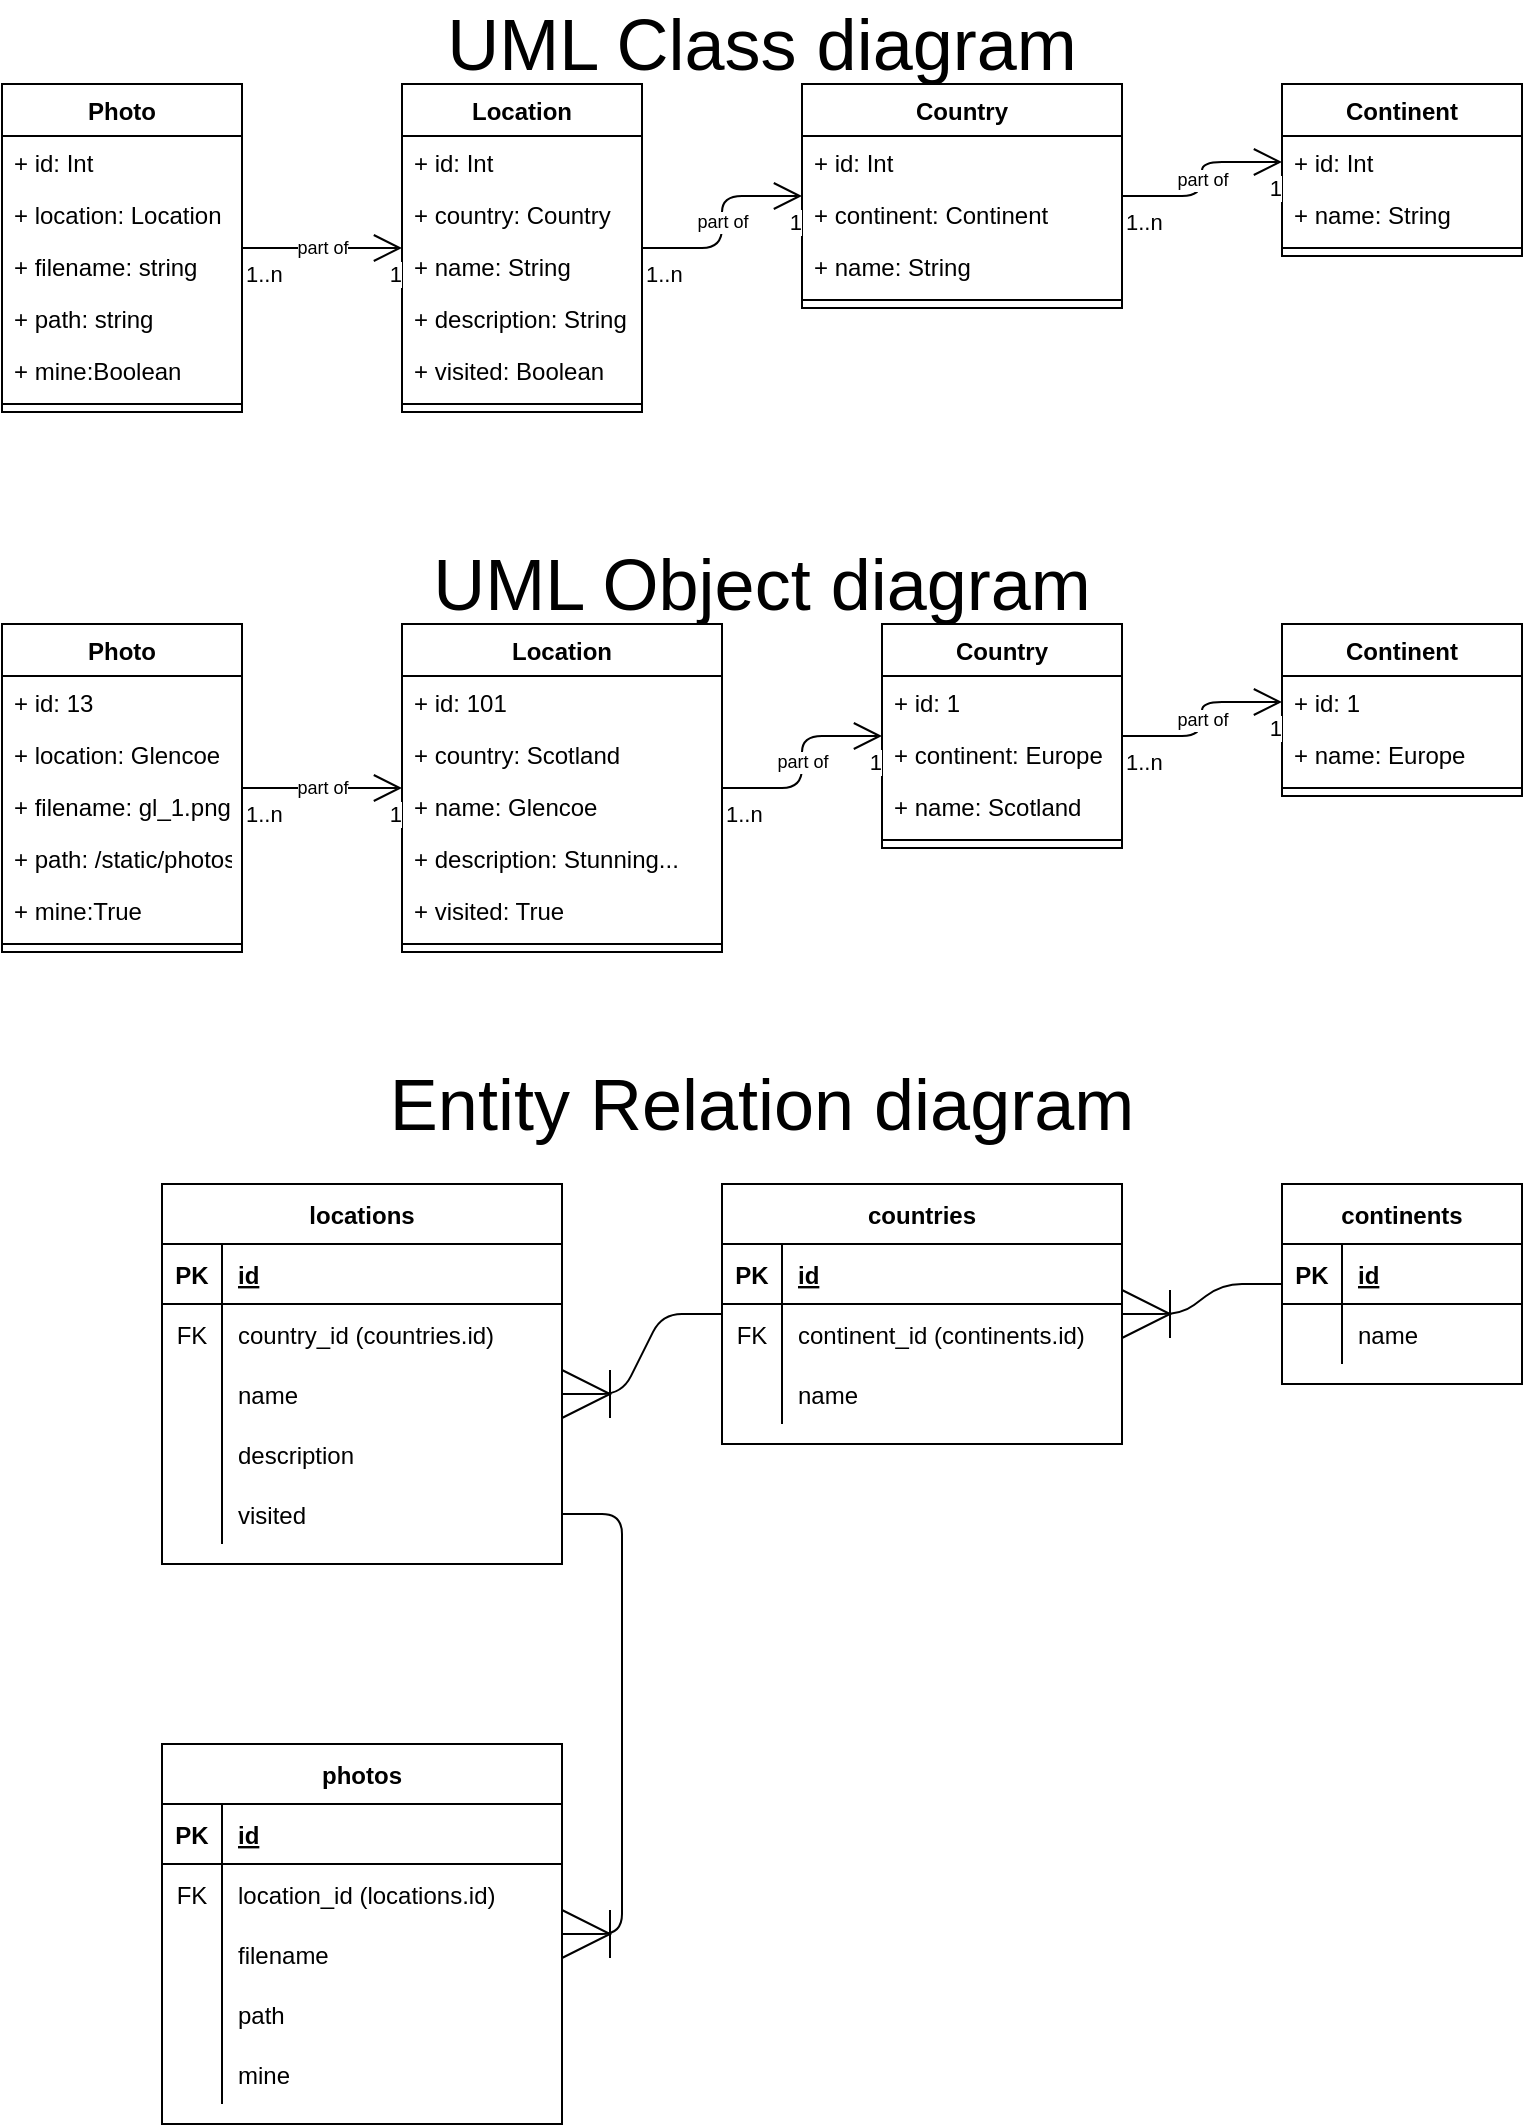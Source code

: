 <mxfile version="13.10.4" type="device" pages="2"><diagram id="C5RBs43oDa-KdzZeNtuy" name="UML Class diagram"><mxGraphModel dx="1213" dy="663" grid="1" gridSize="10" guides="1" tooltips="1" connect="1" arrows="1" fold="1" page="1" pageScale="1" pageWidth="827" pageHeight="1169" math="0" shadow="0"><root><mxCell id="WIyWlLk6GJQsqaUBKTNV-0"/><mxCell id="WIyWlLk6GJQsqaUBKTNV-1" parent="WIyWlLk6GJQsqaUBKTNV-0"/><mxCell id="_HAbwKvfcYTaI2jSfiZZ-10" value="Country" style="swimlane;fontStyle=1;align=center;verticalAlign=top;childLayout=stackLayout;horizontal=1;startSize=26;horizontalStack=0;resizeParent=1;resizeParentMax=0;resizeLast=0;collapsible=1;marginBottom=0;" parent="WIyWlLk6GJQsqaUBKTNV-1" vertex="1"><mxGeometry x="440" y="50" width="160" height="112" as="geometry"/></mxCell><mxCell id="_HAbwKvfcYTaI2jSfiZZ-11" value="+ id: Int" style="text;strokeColor=none;fillColor=none;align=left;verticalAlign=top;spacingLeft=4;spacingRight=4;overflow=hidden;rotatable=0;points=[[0,0.5],[1,0.5]];portConstraint=eastwest;" parent="_HAbwKvfcYTaI2jSfiZZ-10" vertex="1"><mxGeometry y="26" width="160" height="26" as="geometry"/></mxCell><mxCell id="S17_DZzXtAtvhhlAf8MP-12" value="+ continent: Continent" style="text;strokeColor=none;fillColor=none;align=left;verticalAlign=top;spacingLeft=4;spacingRight=4;overflow=hidden;rotatable=0;points=[[0,0.5],[1,0.5]];portConstraint=eastwest;" parent="_HAbwKvfcYTaI2jSfiZZ-10" vertex="1"><mxGeometry y="52" width="160" height="26" as="geometry"/></mxCell><mxCell id="S17_DZzXtAtvhhlAf8MP-13" value="+ name: String" style="text;strokeColor=none;fillColor=none;align=left;verticalAlign=top;spacingLeft=4;spacingRight=4;overflow=hidden;rotatable=0;points=[[0,0.5],[1,0.5]];portConstraint=eastwest;" parent="_HAbwKvfcYTaI2jSfiZZ-10" vertex="1"><mxGeometry y="78" width="160" height="26" as="geometry"/></mxCell><mxCell id="_HAbwKvfcYTaI2jSfiZZ-12" value="" style="line;strokeWidth=1;fillColor=none;align=left;verticalAlign=middle;spacingTop=-1;spacingLeft=3;spacingRight=3;rotatable=0;labelPosition=right;points=[];portConstraint=eastwest;" parent="_HAbwKvfcYTaI2jSfiZZ-10" vertex="1"><mxGeometry y="104" width="160" height="8" as="geometry"/></mxCell><mxCell id="_HAbwKvfcYTaI2jSfiZZ-18" value="Location" style="swimlane;fontStyle=1;align=center;verticalAlign=top;childLayout=stackLayout;horizontal=1;startSize=26;horizontalStack=0;resizeParent=1;resizeParentMax=0;resizeLast=0;collapsible=1;marginBottom=0;" parent="WIyWlLk6GJQsqaUBKTNV-1" vertex="1"><mxGeometry x="240" y="50" width="120" height="164" as="geometry"/></mxCell><mxCell id="_HAbwKvfcYTaI2jSfiZZ-19" value="+ id: Int" style="text;strokeColor=none;fillColor=none;align=left;verticalAlign=top;spacingLeft=4;spacingRight=4;overflow=hidden;rotatable=0;points=[[0,0.5],[1,0.5]];portConstraint=eastwest;" parent="_HAbwKvfcYTaI2jSfiZZ-18" vertex="1"><mxGeometry y="26" width="120" height="26" as="geometry"/></mxCell><mxCell id="S17_DZzXtAtvhhlAf8MP-11" value="+ country: Country" style="text;strokeColor=none;fillColor=none;align=left;verticalAlign=top;spacingLeft=4;spacingRight=4;overflow=hidden;rotatable=0;points=[[0,0.5],[1,0.5]];portConstraint=eastwest;" parent="_HAbwKvfcYTaI2jSfiZZ-18" vertex="1"><mxGeometry y="52" width="120" height="26" as="geometry"/></mxCell><mxCell id="S17_DZzXtAtvhhlAf8MP-10" value="+ name: String" style="text;strokeColor=none;fillColor=none;align=left;verticalAlign=top;spacingLeft=4;spacingRight=4;overflow=hidden;rotatable=0;points=[[0,0.5],[1,0.5]];portConstraint=eastwest;" parent="_HAbwKvfcYTaI2jSfiZZ-18" vertex="1"><mxGeometry y="78" width="120" height="26" as="geometry"/></mxCell><mxCell id="S17_DZzXtAtvhhlAf8MP-9" value="+ description: String" style="text;strokeColor=none;fillColor=none;align=left;verticalAlign=top;spacingLeft=4;spacingRight=4;overflow=hidden;rotatable=0;points=[[0,0.5],[1,0.5]];portConstraint=eastwest;" parent="_HAbwKvfcYTaI2jSfiZZ-18" vertex="1"><mxGeometry y="104" width="120" height="26" as="geometry"/></mxCell><mxCell id="_HAbwKvfcYTaI2jSfiZZ-27" value="+ visited: Boolean" style="text;strokeColor=none;fillColor=none;align=left;verticalAlign=top;spacingLeft=4;spacingRight=4;overflow=hidden;rotatable=0;points=[[0,0.5],[1,0.5]];portConstraint=eastwest;" parent="_HAbwKvfcYTaI2jSfiZZ-18" vertex="1"><mxGeometry y="130" width="120" height="26" as="geometry"/></mxCell><mxCell id="_HAbwKvfcYTaI2jSfiZZ-20" value="" style="line;strokeWidth=1;fillColor=none;align=left;verticalAlign=middle;spacingTop=-1;spacingLeft=3;spacingRight=3;rotatable=0;labelPosition=right;points=[];portConstraint=eastwest;" parent="_HAbwKvfcYTaI2jSfiZZ-18" vertex="1"><mxGeometry y="156" width="120" height="8" as="geometry"/></mxCell><mxCell id="6b-0Ztd64MfCkyTz4x-n-39" value="part of" style="endArrow=open;html=1;endSize=12;startArrow=none;startSize=14;startFill=0;edgeStyle=orthogonalEdgeStyle;fontSize=9;" parent="WIyWlLk6GJQsqaUBKTNV-1" source="_HAbwKvfcYTaI2jSfiZZ-18" target="_HAbwKvfcYTaI2jSfiZZ-10" edge="1"><mxGeometry relative="1" as="geometry"><mxPoint x="500" y="279" as="sourcePoint"/><mxPoint x="620" y="251" as="targetPoint"/></mxGeometry></mxCell><mxCell id="6b-0Ztd64MfCkyTz4x-n-40" value="1..n" style="edgeLabel;resizable=0;html=1;align=left;verticalAlign=top;" parent="6b-0Ztd64MfCkyTz4x-n-39" connectable="0" vertex="1"><mxGeometry x="-1" relative="1" as="geometry"/></mxCell><mxCell id="6b-0Ztd64MfCkyTz4x-n-41" value="1" style="edgeLabel;resizable=0;html=1;align=right;verticalAlign=top;" parent="6b-0Ztd64MfCkyTz4x-n-39" connectable="0" vertex="1"><mxGeometry x="1" relative="1" as="geometry"/></mxCell><mxCell id="S17_DZzXtAtvhhlAf8MP-0" value="Continent" style="swimlane;fontStyle=1;align=center;verticalAlign=top;childLayout=stackLayout;horizontal=1;startSize=26;horizontalStack=0;resizeParent=1;resizeParentMax=0;resizeLast=0;collapsible=1;marginBottom=0;" parent="WIyWlLk6GJQsqaUBKTNV-1" vertex="1"><mxGeometry x="680" y="50" width="120" height="86" as="geometry"/></mxCell><mxCell id="S17_DZzXtAtvhhlAf8MP-1" value="+ id: Int" style="text;strokeColor=none;fillColor=none;align=left;verticalAlign=top;spacingLeft=4;spacingRight=4;overflow=hidden;rotatable=0;points=[[0,0.5],[1,0.5]];portConstraint=eastwest;" parent="S17_DZzXtAtvhhlAf8MP-0" vertex="1"><mxGeometry y="26" width="120" height="26" as="geometry"/></mxCell><mxCell id="S17_DZzXtAtvhhlAf8MP-14" value="+ name: String" style="text;strokeColor=none;fillColor=none;align=left;verticalAlign=top;spacingLeft=4;spacingRight=4;overflow=hidden;rotatable=0;points=[[0,0.5],[1,0.5]];portConstraint=eastwest;" parent="S17_DZzXtAtvhhlAf8MP-0" vertex="1"><mxGeometry y="52" width="120" height="26" as="geometry"/></mxCell><mxCell id="S17_DZzXtAtvhhlAf8MP-2" value="" style="line;strokeWidth=1;fillColor=none;align=left;verticalAlign=middle;spacingTop=-1;spacingLeft=3;spacingRight=3;rotatable=0;labelPosition=right;points=[];portConstraint=eastwest;" parent="S17_DZzXtAtvhhlAf8MP-0" vertex="1"><mxGeometry y="78" width="120" height="8" as="geometry"/></mxCell><mxCell id="S17_DZzXtAtvhhlAf8MP-6" value="part of" style="endArrow=open;html=1;endSize=12;startArrow=none;startSize=14;startFill=0;edgeStyle=orthogonalEdgeStyle;fontSize=9;entryX=0;entryY=0.5;entryDx=0;entryDy=0;" parent="WIyWlLk6GJQsqaUBKTNV-1" source="_HAbwKvfcYTaI2jSfiZZ-10" target="S17_DZzXtAtvhhlAf8MP-1" edge="1"><mxGeometry relative="1" as="geometry"><mxPoint x="620" y="209" as="sourcePoint"/><mxPoint x="740" y="170" as="targetPoint"/></mxGeometry></mxCell><mxCell id="S17_DZzXtAtvhhlAf8MP-7" value="1..n" style="edgeLabel;resizable=0;html=1;align=left;verticalAlign=top;" parent="S17_DZzXtAtvhhlAf8MP-6" connectable="0" vertex="1"><mxGeometry x="-1" relative="1" as="geometry"/></mxCell><mxCell id="S17_DZzXtAtvhhlAf8MP-8" value="1" style="edgeLabel;resizable=0;html=1;align=right;verticalAlign=top;" parent="S17_DZzXtAtvhhlAf8MP-6" connectable="0" vertex="1"><mxGeometry x="1" relative="1" as="geometry"/></mxCell><mxCell id="S17_DZzXtAtvhhlAf8MP-15" value="&lt;font style=&quot;font-size: 36px&quot;&gt;UML Class diagram&lt;/font&gt;" style="text;html=1;strokeColor=none;fillColor=none;align=center;verticalAlign=middle;whiteSpace=wrap;rounded=0;" parent="WIyWlLk6GJQsqaUBKTNV-1" vertex="1"><mxGeometry x="40" y="10" width="760" height="40" as="geometry"/></mxCell><mxCell id="S17_DZzXtAtvhhlAf8MP-18" value="locations" style="shape=table;startSize=30;container=1;collapsible=1;childLayout=tableLayout;fixedRows=1;rowLines=0;fontStyle=1;align=center;resizeLast=1;" parent="WIyWlLk6GJQsqaUBKTNV-1" vertex="1"><mxGeometry x="120" y="600" width="200" height="190" as="geometry"/></mxCell><mxCell id="S17_DZzXtAtvhhlAf8MP-19" value="" style="shape=partialRectangle;collapsible=0;dropTarget=0;pointerEvents=0;fillColor=none;top=0;left=0;bottom=1;right=0;points=[[0,0.5],[1,0.5]];portConstraint=eastwest;" parent="S17_DZzXtAtvhhlAf8MP-18" vertex="1"><mxGeometry y="30" width="200" height="30" as="geometry"/></mxCell><mxCell id="S17_DZzXtAtvhhlAf8MP-20" value="PK" style="shape=partialRectangle;connectable=0;fillColor=none;top=0;left=0;bottom=0;right=0;fontStyle=1;overflow=hidden;" parent="S17_DZzXtAtvhhlAf8MP-19" vertex="1"><mxGeometry width="30" height="30" as="geometry"/></mxCell><mxCell id="S17_DZzXtAtvhhlAf8MP-21" value="id" style="shape=partialRectangle;connectable=0;fillColor=none;top=0;left=0;bottom=0;right=0;align=left;spacingLeft=6;fontStyle=5;overflow=hidden;" parent="S17_DZzXtAtvhhlAf8MP-19" vertex="1"><mxGeometry x="30" width="170" height="30" as="geometry"/></mxCell><mxCell id="S17_DZzXtAtvhhlAf8MP-22" value="" style="shape=partialRectangle;collapsible=0;dropTarget=0;pointerEvents=0;fillColor=none;top=0;left=0;bottom=0;right=0;points=[[0,0.5],[1,0.5]];portConstraint=eastwest;" parent="S17_DZzXtAtvhhlAf8MP-18" vertex="1"><mxGeometry y="60" width="200" height="30" as="geometry"/></mxCell><mxCell id="S17_DZzXtAtvhhlAf8MP-23" value="FK" style="shape=partialRectangle;connectable=0;fillColor=none;top=0;left=0;bottom=0;right=0;editable=1;overflow=hidden;" parent="S17_DZzXtAtvhhlAf8MP-22" vertex="1"><mxGeometry width="30" height="30" as="geometry"/></mxCell><mxCell id="S17_DZzXtAtvhhlAf8MP-24" value="country_id (countries.id)" style="shape=partialRectangle;connectable=0;fillColor=none;top=0;left=0;bottom=0;right=0;align=left;spacingLeft=6;overflow=hidden;" parent="S17_DZzXtAtvhhlAf8MP-22" vertex="1"><mxGeometry x="30" width="170" height="30" as="geometry"/></mxCell><mxCell id="S17_DZzXtAtvhhlAf8MP-25" value="" style="shape=partialRectangle;collapsible=0;dropTarget=0;pointerEvents=0;fillColor=none;top=0;left=0;bottom=0;right=0;points=[[0,0.5],[1,0.5]];portConstraint=eastwest;" parent="S17_DZzXtAtvhhlAf8MP-18" vertex="1"><mxGeometry y="90" width="200" height="30" as="geometry"/></mxCell><mxCell id="S17_DZzXtAtvhhlAf8MP-26" value="" style="shape=partialRectangle;connectable=0;fillColor=none;top=0;left=0;bottom=0;right=0;editable=1;overflow=hidden;" parent="S17_DZzXtAtvhhlAf8MP-25" vertex="1"><mxGeometry width="30" height="30" as="geometry"/></mxCell><mxCell id="S17_DZzXtAtvhhlAf8MP-27" value="name" style="shape=partialRectangle;connectable=0;fillColor=none;top=0;left=0;bottom=0;right=0;align=left;spacingLeft=6;overflow=hidden;" parent="S17_DZzXtAtvhhlAf8MP-25" vertex="1"><mxGeometry x="30" width="170" height="30" as="geometry"/></mxCell><mxCell id="S17_DZzXtAtvhhlAf8MP-28" value="" style="shape=partialRectangle;collapsible=0;dropTarget=0;pointerEvents=0;fillColor=none;top=0;left=0;bottom=0;right=0;points=[[0,0.5],[1,0.5]];portConstraint=eastwest;" parent="S17_DZzXtAtvhhlAf8MP-18" vertex="1"><mxGeometry y="120" width="200" height="30" as="geometry"/></mxCell><mxCell id="S17_DZzXtAtvhhlAf8MP-29" value="" style="shape=partialRectangle;connectable=0;fillColor=none;top=0;left=0;bottom=0;right=0;editable=1;overflow=hidden;" parent="S17_DZzXtAtvhhlAf8MP-28" vertex="1"><mxGeometry width="30" height="30" as="geometry"/></mxCell><mxCell id="S17_DZzXtAtvhhlAf8MP-30" value="description" style="shape=partialRectangle;connectable=0;fillColor=none;top=0;left=0;bottom=0;right=0;align=left;spacingLeft=6;overflow=hidden;" parent="S17_DZzXtAtvhhlAf8MP-28" vertex="1"><mxGeometry x="30" width="170" height="30" as="geometry"/></mxCell><mxCell id="S17_DZzXtAtvhhlAf8MP-31" value="" style="shape=partialRectangle;collapsible=0;dropTarget=0;pointerEvents=0;fillColor=none;top=0;left=0;bottom=0;right=0;points=[[0,0.5],[1,0.5]];portConstraint=eastwest;" parent="S17_DZzXtAtvhhlAf8MP-18" vertex="1"><mxGeometry y="150" width="200" height="30" as="geometry"/></mxCell><mxCell id="S17_DZzXtAtvhhlAf8MP-32" value="" style="shape=partialRectangle;connectable=0;fillColor=none;top=0;left=0;bottom=0;right=0;editable=1;overflow=hidden;" parent="S17_DZzXtAtvhhlAf8MP-31" vertex="1"><mxGeometry width="30" height="30" as="geometry"/></mxCell><mxCell id="S17_DZzXtAtvhhlAf8MP-33" value="visited" style="shape=partialRectangle;connectable=0;fillColor=none;top=0;left=0;bottom=0;right=0;align=left;spacingLeft=6;overflow=hidden;" parent="S17_DZzXtAtvhhlAf8MP-31" vertex="1"><mxGeometry x="30" width="170" height="30" as="geometry"/></mxCell><mxCell id="S17_DZzXtAtvhhlAf8MP-34" value="countries" style="shape=table;startSize=30;container=1;collapsible=1;childLayout=tableLayout;fixedRows=1;rowLines=0;fontStyle=1;align=center;resizeLast=1;" parent="WIyWlLk6GJQsqaUBKTNV-1" vertex="1"><mxGeometry x="400" y="600" width="200" height="130" as="geometry"/></mxCell><mxCell id="S17_DZzXtAtvhhlAf8MP-35" value="" style="shape=partialRectangle;collapsible=0;dropTarget=0;pointerEvents=0;fillColor=none;top=0;left=0;bottom=1;right=0;points=[[0,0.5],[1,0.5]];portConstraint=eastwest;" parent="S17_DZzXtAtvhhlAf8MP-34" vertex="1"><mxGeometry y="30" width="200" height="30" as="geometry"/></mxCell><mxCell id="S17_DZzXtAtvhhlAf8MP-36" value="PK" style="shape=partialRectangle;connectable=0;fillColor=none;top=0;left=0;bottom=0;right=0;fontStyle=1;overflow=hidden;" parent="S17_DZzXtAtvhhlAf8MP-35" vertex="1"><mxGeometry width="30" height="30" as="geometry"/></mxCell><mxCell id="S17_DZzXtAtvhhlAf8MP-37" value="id" style="shape=partialRectangle;connectable=0;fillColor=none;top=0;left=0;bottom=0;right=0;align=left;spacingLeft=6;fontStyle=5;overflow=hidden;" parent="S17_DZzXtAtvhhlAf8MP-35" vertex="1"><mxGeometry x="30" width="170" height="30" as="geometry"/></mxCell><mxCell id="S17_DZzXtAtvhhlAf8MP-38" value="" style="shape=partialRectangle;collapsible=0;dropTarget=0;pointerEvents=0;fillColor=none;top=0;left=0;bottom=0;right=0;points=[[0,0.5],[1,0.5]];portConstraint=eastwest;" parent="S17_DZzXtAtvhhlAf8MP-34" vertex="1"><mxGeometry y="60" width="200" height="30" as="geometry"/></mxCell><mxCell id="S17_DZzXtAtvhhlAf8MP-39" value="FK" style="shape=partialRectangle;connectable=0;fillColor=none;top=0;left=0;bottom=0;right=0;editable=1;overflow=hidden;" parent="S17_DZzXtAtvhhlAf8MP-38" vertex="1"><mxGeometry width="30" height="30" as="geometry"/></mxCell><mxCell id="S17_DZzXtAtvhhlAf8MP-40" value="continent_id (continents.id)" style="shape=partialRectangle;connectable=0;fillColor=none;top=0;left=0;bottom=0;right=0;align=left;spacingLeft=6;overflow=hidden;" parent="S17_DZzXtAtvhhlAf8MP-38" vertex="1"><mxGeometry x="30" width="170" height="30" as="geometry"/></mxCell><mxCell id="S17_DZzXtAtvhhlAf8MP-41" value="" style="shape=partialRectangle;collapsible=0;dropTarget=0;pointerEvents=0;fillColor=none;top=0;left=0;bottom=0;right=0;points=[[0,0.5],[1,0.5]];portConstraint=eastwest;" parent="S17_DZzXtAtvhhlAf8MP-34" vertex="1"><mxGeometry y="90" width="200" height="30" as="geometry"/></mxCell><mxCell id="S17_DZzXtAtvhhlAf8MP-42" value="" style="shape=partialRectangle;connectable=0;fillColor=none;top=0;left=0;bottom=0;right=0;editable=1;overflow=hidden;" parent="S17_DZzXtAtvhhlAf8MP-41" vertex="1"><mxGeometry width="30" height="30" as="geometry"/></mxCell><mxCell id="S17_DZzXtAtvhhlAf8MP-43" value="name" style="shape=partialRectangle;connectable=0;fillColor=none;top=0;left=0;bottom=0;right=0;align=left;spacingLeft=6;overflow=hidden;" parent="S17_DZzXtAtvhhlAf8MP-41" vertex="1"><mxGeometry x="30" width="170" height="30" as="geometry"/></mxCell><mxCell id="S17_DZzXtAtvhhlAf8MP-50" value="" style="edgeStyle=entityRelationEdgeStyle;fontSize=12;html=1;endArrow=ERoneToMany;strokeWidth=1;endSize=22;" parent="WIyWlLk6GJQsqaUBKTNV-1" source="S17_DZzXtAtvhhlAf8MP-34" target="S17_DZzXtAtvhhlAf8MP-25" edge="1"><mxGeometry width="100" height="100" relative="1" as="geometry"><mxPoint x="330" y="930" as="sourcePoint"/><mxPoint x="430" y="830" as="targetPoint"/></mxGeometry></mxCell><mxCell id="S17_DZzXtAtvhhlAf8MP-52" value="continents" style="shape=table;startSize=30;container=1;collapsible=1;childLayout=tableLayout;fixedRows=1;rowLines=0;fontStyle=1;align=center;resizeLast=1;" parent="WIyWlLk6GJQsqaUBKTNV-1" vertex="1"><mxGeometry x="680" y="600" width="120" height="100" as="geometry"/></mxCell><mxCell id="S17_DZzXtAtvhhlAf8MP-53" value="" style="shape=partialRectangle;collapsible=0;dropTarget=0;pointerEvents=0;fillColor=none;top=0;left=0;bottom=1;right=0;points=[[0,0.5],[1,0.5]];portConstraint=eastwest;" parent="S17_DZzXtAtvhhlAf8MP-52" vertex="1"><mxGeometry y="30" width="120" height="30" as="geometry"/></mxCell><mxCell id="S17_DZzXtAtvhhlAf8MP-54" value="PK" style="shape=partialRectangle;connectable=0;fillColor=none;top=0;left=0;bottom=0;right=0;fontStyle=1;overflow=hidden;" parent="S17_DZzXtAtvhhlAf8MP-53" vertex="1"><mxGeometry width="30" height="30" as="geometry"/></mxCell><mxCell id="S17_DZzXtAtvhhlAf8MP-55" value="id" style="shape=partialRectangle;connectable=0;fillColor=none;top=0;left=0;bottom=0;right=0;align=left;spacingLeft=6;fontStyle=5;overflow=hidden;" parent="S17_DZzXtAtvhhlAf8MP-53" vertex="1"><mxGeometry x="30" width="90" height="30" as="geometry"/></mxCell><mxCell id="S17_DZzXtAtvhhlAf8MP-59" value="" style="shape=partialRectangle;collapsible=0;dropTarget=0;pointerEvents=0;fillColor=none;top=0;left=0;bottom=0;right=0;points=[[0,0.5],[1,0.5]];portConstraint=eastwest;" parent="S17_DZzXtAtvhhlAf8MP-52" vertex="1"><mxGeometry y="60" width="120" height="30" as="geometry"/></mxCell><mxCell id="S17_DZzXtAtvhhlAf8MP-60" value="" style="shape=partialRectangle;connectable=0;fillColor=none;top=0;left=0;bottom=0;right=0;editable=1;overflow=hidden;" parent="S17_DZzXtAtvhhlAf8MP-59" vertex="1"><mxGeometry width="30" height="30" as="geometry"/></mxCell><mxCell id="S17_DZzXtAtvhhlAf8MP-61" value="name" style="shape=partialRectangle;connectable=0;fillColor=none;top=0;left=0;bottom=0;right=0;align=left;spacingLeft=6;overflow=hidden;" parent="S17_DZzXtAtvhhlAf8MP-59" vertex="1"><mxGeometry x="30" width="90" height="30" as="geometry"/></mxCell><mxCell id="S17_DZzXtAtvhhlAf8MP-62" value="" style="edgeStyle=entityRelationEdgeStyle;fontSize=12;html=1;endArrow=ERoneToMany;strokeWidth=1;endSize=22;" parent="WIyWlLk6GJQsqaUBKTNV-1" source="S17_DZzXtAtvhhlAf8MP-52" target="S17_DZzXtAtvhhlAf8MP-34" edge="1"><mxGeometry width="100" height="100" relative="1" as="geometry"><mxPoint x="324" y="695" as="sourcePoint"/><mxPoint x="250" y="735" as="targetPoint"/></mxGeometry></mxCell><mxCell id="S17_DZzXtAtvhhlAf8MP-63" value="&lt;font style=&quot;font-size: 36px&quot;&gt;Entity Relation diagram&lt;/font&gt;" style="text;html=1;strokeColor=none;fillColor=none;align=center;verticalAlign=middle;whiteSpace=wrap;rounded=0;" parent="WIyWlLk6GJQsqaUBKTNV-1" vertex="1"><mxGeometry x="40" y="540" width="760" height="40" as="geometry"/></mxCell><mxCell id="S17_DZzXtAtvhhlAf8MP-64" value="Country" style="swimlane;fontStyle=1;align=center;verticalAlign=top;childLayout=stackLayout;horizontal=1;startSize=26;horizontalStack=0;resizeParent=1;resizeParentMax=0;resizeLast=0;collapsible=1;marginBottom=0;" parent="WIyWlLk6GJQsqaUBKTNV-1" vertex="1"><mxGeometry x="480" y="320" width="120" height="112" as="geometry"/></mxCell><mxCell id="S17_DZzXtAtvhhlAf8MP-65" value="+ id: 1" style="text;strokeColor=none;fillColor=none;align=left;verticalAlign=top;spacingLeft=4;spacingRight=4;overflow=hidden;rotatable=0;points=[[0,0.5],[1,0.5]];portConstraint=eastwest;" parent="S17_DZzXtAtvhhlAf8MP-64" vertex="1"><mxGeometry y="26" width="120" height="26" as="geometry"/></mxCell><mxCell id="S17_DZzXtAtvhhlAf8MP-66" value="+ continent: Europe" style="text;strokeColor=none;fillColor=none;align=left;verticalAlign=top;spacingLeft=4;spacingRight=4;overflow=hidden;rotatable=0;points=[[0,0.5],[1,0.5]];portConstraint=eastwest;" parent="S17_DZzXtAtvhhlAf8MP-64" vertex="1"><mxGeometry y="52" width="120" height="26" as="geometry"/></mxCell><mxCell id="S17_DZzXtAtvhhlAf8MP-67" value="+ name: Scotland" style="text;strokeColor=none;fillColor=none;align=left;verticalAlign=top;spacingLeft=4;spacingRight=4;overflow=hidden;rotatable=0;points=[[0,0.5],[1,0.5]];portConstraint=eastwest;" parent="S17_DZzXtAtvhhlAf8MP-64" vertex="1"><mxGeometry y="78" width="120" height="26" as="geometry"/></mxCell><mxCell id="S17_DZzXtAtvhhlAf8MP-68" value="" style="line;strokeWidth=1;fillColor=none;align=left;verticalAlign=middle;spacingTop=-1;spacingLeft=3;spacingRight=3;rotatable=0;labelPosition=right;points=[];portConstraint=eastwest;" parent="S17_DZzXtAtvhhlAf8MP-64" vertex="1"><mxGeometry y="104" width="120" height="8" as="geometry"/></mxCell><mxCell id="S17_DZzXtAtvhhlAf8MP-69" value="Location" style="swimlane;fontStyle=1;align=center;verticalAlign=top;childLayout=stackLayout;horizontal=1;startSize=26;horizontalStack=0;resizeParent=1;resizeParentMax=0;resizeLast=0;collapsible=1;marginBottom=0;" parent="WIyWlLk6GJQsqaUBKTNV-1" vertex="1"><mxGeometry x="240" y="320" width="160" height="164" as="geometry"/></mxCell><mxCell id="S17_DZzXtAtvhhlAf8MP-70" value="+ id: 101" style="text;strokeColor=none;fillColor=none;align=left;verticalAlign=top;spacingLeft=4;spacingRight=4;overflow=hidden;rotatable=0;points=[[0,0.5],[1,0.5]];portConstraint=eastwest;" parent="S17_DZzXtAtvhhlAf8MP-69" vertex="1"><mxGeometry y="26" width="160" height="26" as="geometry"/></mxCell><mxCell id="S17_DZzXtAtvhhlAf8MP-71" value="+ country: Scotland" style="text;strokeColor=none;fillColor=none;align=left;verticalAlign=top;spacingLeft=4;spacingRight=4;overflow=hidden;rotatable=0;points=[[0,0.5],[1,0.5]];portConstraint=eastwest;" parent="S17_DZzXtAtvhhlAf8MP-69" vertex="1"><mxGeometry y="52" width="160" height="26" as="geometry"/></mxCell><mxCell id="S17_DZzXtAtvhhlAf8MP-72" value="+ name: Glencoe" style="text;strokeColor=none;fillColor=none;align=left;verticalAlign=top;spacingLeft=4;spacingRight=4;overflow=hidden;rotatable=0;points=[[0,0.5],[1,0.5]];portConstraint=eastwest;" parent="S17_DZzXtAtvhhlAf8MP-69" vertex="1"><mxGeometry y="78" width="160" height="26" as="geometry"/></mxCell><mxCell id="S17_DZzXtAtvhhlAf8MP-73" value="+ description: Stunning..." style="text;strokeColor=none;fillColor=none;align=left;verticalAlign=top;spacingLeft=4;spacingRight=4;overflow=hidden;rotatable=0;points=[[0,0.5],[1,0.5]];portConstraint=eastwest;" parent="S17_DZzXtAtvhhlAf8MP-69" vertex="1"><mxGeometry y="104" width="160" height="26" as="geometry"/></mxCell><mxCell id="S17_DZzXtAtvhhlAf8MP-74" value="+ visited: True" style="text;strokeColor=none;fillColor=none;align=left;verticalAlign=top;spacingLeft=4;spacingRight=4;overflow=hidden;rotatable=0;points=[[0,0.5],[1,0.5]];portConstraint=eastwest;" parent="S17_DZzXtAtvhhlAf8MP-69" vertex="1"><mxGeometry y="130" width="160" height="26" as="geometry"/></mxCell><mxCell id="S17_DZzXtAtvhhlAf8MP-75" value="" style="line;strokeWidth=1;fillColor=none;align=left;verticalAlign=middle;spacingTop=-1;spacingLeft=3;spacingRight=3;rotatable=0;labelPosition=right;points=[];portConstraint=eastwest;" parent="S17_DZzXtAtvhhlAf8MP-69" vertex="1"><mxGeometry y="156" width="160" height="8" as="geometry"/></mxCell><mxCell id="S17_DZzXtAtvhhlAf8MP-76" value="part of" style="endArrow=open;html=1;endSize=12;startArrow=none;startSize=14;startFill=0;edgeStyle=orthogonalEdgeStyle;fontSize=9;" parent="WIyWlLk6GJQsqaUBKTNV-1" source="S17_DZzXtAtvhhlAf8MP-69" target="S17_DZzXtAtvhhlAf8MP-64" edge="1"><mxGeometry relative="1" as="geometry"><mxPoint x="500" y="549" as="sourcePoint"/><mxPoint x="620" y="521" as="targetPoint"/></mxGeometry></mxCell><mxCell id="S17_DZzXtAtvhhlAf8MP-77" value="1..n" style="edgeLabel;resizable=0;html=1;align=left;verticalAlign=top;" parent="S17_DZzXtAtvhhlAf8MP-76" connectable="0" vertex="1"><mxGeometry x="-1" relative="1" as="geometry"/></mxCell><mxCell id="S17_DZzXtAtvhhlAf8MP-78" value="1" style="edgeLabel;resizable=0;html=1;align=right;verticalAlign=top;" parent="S17_DZzXtAtvhhlAf8MP-76" connectable="0" vertex="1"><mxGeometry x="1" relative="1" as="geometry"/></mxCell><mxCell id="S17_DZzXtAtvhhlAf8MP-79" value="Continent" style="swimlane;fontStyle=1;align=center;verticalAlign=top;childLayout=stackLayout;horizontal=1;startSize=26;horizontalStack=0;resizeParent=1;resizeParentMax=0;resizeLast=0;collapsible=1;marginBottom=0;" parent="WIyWlLk6GJQsqaUBKTNV-1" vertex="1"><mxGeometry x="680" y="320" width="120" height="86" as="geometry"/></mxCell><mxCell id="S17_DZzXtAtvhhlAf8MP-80" value="+ id: 1" style="text;strokeColor=none;fillColor=none;align=left;verticalAlign=top;spacingLeft=4;spacingRight=4;overflow=hidden;rotatable=0;points=[[0,0.5],[1,0.5]];portConstraint=eastwest;" parent="S17_DZzXtAtvhhlAf8MP-79" vertex="1"><mxGeometry y="26" width="120" height="26" as="geometry"/></mxCell><mxCell id="S17_DZzXtAtvhhlAf8MP-81" value="+ name: Europe" style="text;strokeColor=none;fillColor=none;align=left;verticalAlign=top;spacingLeft=4;spacingRight=4;overflow=hidden;rotatable=0;points=[[0,0.5],[1,0.5]];portConstraint=eastwest;" parent="S17_DZzXtAtvhhlAf8MP-79" vertex="1"><mxGeometry y="52" width="120" height="26" as="geometry"/></mxCell><mxCell id="S17_DZzXtAtvhhlAf8MP-82" value="" style="line;strokeWidth=1;fillColor=none;align=left;verticalAlign=middle;spacingTop=-1;spacingLeft=3;spacingRight=3;rotatable=0;labelPosition=right;points=[];portConstraint=eastwest;" parent="S17_DZzXtAtvhhlAf8MP-79" vertex="1"><mxGeometry y="78" width="120" height="8" as="geometry"/></mxCell><mxCell id="S17_DZzXtAtvhhlAf8MP-83" value="part of" style="endArrow=open;html=1;endSize=12;startArrow=none;startSize=14;startFill=0;edgeStyle=orthogonalEdgeStyle;fontSize=9;entryX=0;entryY=0.5;entryDx=0;entryDy=0;" parent="WIyWlLk6GJQsqaUBKTNV-1" source="S17_DZzXtAtvhhlAf8MP-64" target="S17_DZzXtAtvhhlAf8MP-80" edge="1"><mxGeometry relative="1" as="geometry"><mxPoint x="620" y="479" as="sourcePoint"/><mxPoint x="740" y="440" as="targetPoint"/></mxGeometry></mxCell><mxCell id="S17_DZzXtAtvhhlAf8MP-84" value="1..n" style="edgeLabel;resizable=0;html=1;align=left;verticalAlign=top;" parent="S17_DZzXtAtvhhlAf8MP-83" connectable="0" vertex="1"><mxGeometry x="-1" relative="1" as="geometry"/></mxCell><mxCell id="S17_DZzXtAtvhhlAf8MP-85" value="1" style="edgeLabel;resizable=0;html=1;align=right;verticalAlign=top;" parent="S17_DZzXtAtvhhlAf8MP-83" connectable="0" vertex="1"><mxGeometry x="1" relative="1" as="geometry"/></mxCell><mxCell id="S17_DZzXtAtvhhlAf8MP-86" value="&lt;font style=&quot;font-size: 36px&quot;&gt;UML Object diagram&lt;/font&gt;" style="text;html=1;strokeColor=none;fillColor=none;align=center;verticalAlign=middle;whiteSpace=wrap;rounded=0;" parent="WIyWlLk6GJQsqaUBKTNV-1" vertex="1"><mxGeometry x="40" y="280" width="760" height="40" as="geometry"/></mxCell><mxCell id="iRQ1AphDZ2LwAOOgi8sd-0" value="Photo" style="swimlane;fontStyle=1;align=center;verticalAlign=top;childLayout=stackLayout;horizontal=1;startSize=26;horizontalStack=0;resizeParent=1;resizeParentMax=0;resizeLast=0;collapsible=1;marginBottom=0;" vertex="1" parent="WIyWlLk6GJQsqaUBKTNV-1"><mxGeometry x="40" y="50" width="120" height="164" as="geometry"/></mxCell><mxCell id="iRQ1AphDZ2LwAOOgi8sd-1" value="+ id: Int" style="text;strokeColor=none;fillColor=none;align=left;verticalAlign=top;spacingLeft=4;spacingRight=4;overflow=hidden;rotatable=0;points=[[0,0.5],[1,0.5]];portConstraint=eastwest;" vertex="1" parent="iRQ1AphDZ2LwAOOgi8sd-0"><mxGeometry y="26" width="120" height="26" as="geometry"/></mxCell><mxCell id="iRQ1AphDZ2LwAOOgi8sd-5" value="+ location: Location" style="text;strokeColor=none;fillColor=none;align=left;verticalAlign=top;spacingLeft=4;spacingRight=4;overflow=hidden;rotatable=0;points=[[0,0.5],[1,0.5]];portConstraint=eastwest;" vertex="1" parent="iRQ1AphDZ2LwAOOgi8sd-0"><mxGeometry y="52" width="120" height="26" as="geometry"/></mxCell><mxCell id="iRQ1AphDZ2LwAOOgi8sd-2" value="+ filename: string" style="text;strokeColor=none;fillColor=none;align=left;verticalAlign=top;spacingLeft=4;spacingRight=4;overflow=hidden;rotatable=0;points=[[0,0.5],[1,0.5]];portConstraint=eastwest;" vertex="1" parent="iRQ1AphDZ2LwAOOgi8sd-0"><mxGeometry y="78" width="120" height="26" as="geometry"/></mxCell><mxCell id="iRQ1AphDZ2LwAOOgi8sd-3" value="+ path: string" style="text;strokeColor=none;fillColor=none;align=left;verticalAlign=top;spacingLeft=4;spacingRight=4;overflow=hidden;rotatable=0;points=[[0,0.5],[1,0.5]];portConstraint=eastwest;" vertex="1" parent="iRQ1AphDZ2LwAOOgi8sd-0"><mxGeometry y="104" width="120" height="26" as="geometry"/></mxCell><mxCell id="iRQ1AphDZ2LwAOOgi8sd-4" value="+ mine:Boolean" style="text;strokeColor=none;fillColor=none;align=left;verticalAlign=top;spacingLeft=4;spacingRight=4;overflow=hidden;rotatable=0;points=[[0,0.5],[1,0.5]];portConstraint=eastwest;" vertex="1" parent="iRQ1AphDZ2LwAOOgi8sd-0"><mxGeometry y="130" width="120" height="26" as="geometry"/></mxCell><mxCell id="iRQ1AphDZ2LwAOOgi8sd-6" value="" style="line;strokeWidth=1;fillColor=none;align=left;verticalAlign=middle;spacingTop=-1;spacingLeft=3;spacingRight=3;rotatable=0;labelPosition=right;points=[];portConstraint=eastwest;" vertex="1" parent="iRQ1AphDZ2LwAOOgi8sd-0"><mxGeometry y="156" width="120" height="8" as="geometry"/></mxCell><mxCell id="iRQ1AphDZ2LwAOOgi8sd-10" value="part of" style="endArrow=open;html=1;endSize=12;startArrow=none;startSize=14;startFill=0;edgeStyle=orthogonalEdgeStyle;fontSize=9;" edge="1" parent="WIyWlLk6GJQsqaUBKTNV-1" source="iRQ1AphDZ2LwAOOgi8sd-0" target="_HAbwKvfcYTaI2jSfiZZ-18"><mxGeometry relative="1" as="geometry"><mxPoint x="90" y="260" as="sourcePoint"/><mxPoint x="170" y="234" as="targetPoint"/></mxGeometry></mxCell><mxCell id="iRQ1AphDZ2LwAOOgi8sd-11" value="1..n" style="edgeLabel;resizable=0;html=1;align=left;verticalAlign=top;" connectable="0" vertex="1" parent="iRQ1AphDZ2LwAOOgi8sd-10"><mxGeometry x="-1" relative="1" as="geometry"/></mxCell><mxCell id="iRQ1AphDZ2LwAOOgi8sd-12" value="1" style="edgeLabel;resizable=0;html=1;align=right;verticalAlign=top;" connectable="0" vertex="1" parent="iRQ1AphDZ2LwAOOgi8sd-10"><mxGeometry x="1" relative="1" as="geometry"/></mxCell><mxCell id="iRQ1AphDZ2LwAOOgi8sd-13" value="Photo" style="swimlane;fontStyle=1;align=center;verticalAlign=top;childLayout=stackLayout;horizontal=1;startSize=26;horizontalStack=0;resizeParent=1;resizeParentMax=0;resizeLast=0;collapsible=1;marginBottom=0;" vertex="1" parent="WIyWlLk6GJQsqaUBKTNV-1"><mxGeometry x="40" y="320" width="120" height="164" as="geometry"/></mxCell><mxCell id="iRQ1AphDZ2LwAOOgi8sd-14" value="+ id: 13" style="text;strokeColor=none;fillColor=none;align=left;verticalAlign=top;spacingLeft=4;spacingRight=4;overflow=hidden;rotatable=0;points=[[0,0.5],[1,0.5]];portConstraint=eastwest;" vertex="1" parent="iRQ1AphDZ2LwAOOgi8sd-13"><mxGeometry y="26" width="120" height="26" as="geometry"/></mxCell><mxCell id="iRQ1AphDZ2LwAOOgi8sd-15" value="+ location: Glencoe" style="text;strokeColor=none;fillColor=none;align=left;verticalAlign=top;spacingLeft=4;spacingRight=4;overflow=hidden;rotatable=0;points=[[0,0.5],[1,0.5]];portConstraint=eastwest;" vertex="1" parent="iRQ1AphDZ2LwAOOgi8sd-13"><mxGeometry y="52" width="120" height="26" as="geometry"/></mxCell><mxCell id="iRQ1AphDZ2LwAOOgi8sd-16" value="+ filename: gl_1.png" style="text;strokeColor=none;fillColor=none;align=left;verticalAlign=top;spacingLeft=4;spacingRight=4;overflow=hidden;rotatable=0;points=[[0,0.5],[1,0.5]];portConstraint=eastwest;" vertex="1" parent="iRQ1AphDZ2LwAOOgi8sd-13"><mxGeometry y="78" width="120" height="26" as="geometry"/></mxCell><mxCell id="iRQ1AphDZ2LwAOOgi8sd-17" value="+ path: /static/photos" style="text;strokeColor=none;fillColor=none;align=left;verticalAlign=top;spacingLeft=4;spacingRight=4;overflow=hidden;rotatable=0;points=[[0,0.5],[1,0.5]];portConstraint=eastwest;" vertex="1" parent="iRQ1AphDZ2LwAOOgi8sd-13"><mxGeometry y="104" width="120" height="26" as="geometry"/></mxCell><mxCell id="iRQ1AphDZ2LwAOOgi8sd-18" value="+ mine:True" style="text;strokeColor=none;fillColor=none;align=left;verticalAlign=top;spacingLeft=4;spacingRight=4;overflow=hidden;rotatable=0;points=[[0,0.5],[1,0.5]];portConstraint=eastwest;" vertex="1" parent="iRQ1AphDZ2LwAOOgi8sd-13"><mxGeometry y="130" width="120" height="26" as="geometry"/></mxCell><mxCell id="iRQ1AphDZ2LwAOOgi8sd-19" value="" style="line;strokeWidth=1;fillColor=none;align=left;verticalAlign=middle;spacingTop=-1;spacingLeft=3;spacingRight=3;rotatable=0;labelPosition=right;points=[];portConstraint=eastwest;" vertex="1" parent="iRQ1AphDZ2LwAOOgi8sd-13"><mxGeometry y="156" width="120" height="8" as="geometry"/></mxCell><mxCell id="iRQ1AphDZ2LwAOOgi8sd-20" value="part of" style="endArrow=open;html=1;endSize=12;startArrow=none;startSize=14;startFill=0;edgeStyle=orthogonalEdgeStyle;fontSize=9;" edge="1" parent="WIyWlLk6GJQsqaUBKTNV-1" source="iRQ1AphDZ2LwAOOgi8sd-13" target="S17_DZzXtAtvhhlAf8MP-69"><mxGeometry relative="1" as="geometry"><mxPoint x="170" y="142" as="sourcePoint"/><mxPoint x="250" y="142" as="targetPoint"/></mxGeometry></mxCell><mxCell id="iRQ1AphDZ2LwAOOgi8sd-21" value="1..n" style="edgeLabel;resizable=0;html=1;align=left;verticalAlign=top;" connectable="0" vertex="1" parent="iRQ1AphDZ2LwAOOgi8sd-20"><mxGeometry x="-1" relative="1" as="geometry"/></mxCell><mxCell id="iRQ1AphDZ2LwAOOgi8sd-22" value="1" style="edgeLabel;resizable=0;html=1;align=right;verticalAlign=top;" connectable="0" vertex="1" parent="iRQ1AphDZ2LwAOOgi8sd-20"><mxGeometry x="1" relative="1" as="geometry"/></mxCell><mxCell id="iRQ1AphDZ2LwAOOgi8sd-23" value="photos" style="shape=table;startSize=30;container=1;collapsible=1;childLayout=tableLayout;fixedRows=1;rowLines=0;fontStyle=1;align=center;resizeLast=1;" vertex="1" parent="WIyWlLk6GJQsqaUBKTNV-1"><mxGeometry x="120" y="880" width="200" height="190" as="geometry"/></mxCell><mxCell id="iRQ1AphDZ2LwAOOgi8sd-24" value="" style="shape=partialRectangle;collapsible=0;dropTarget=0;pointerEvents=0;fillColor=none;top=0;left=0;bottom=1;right=0;points=[[0,0.5],[1,0.5]];portConstraint=eastwest;" vertex="1" parent="iRQ1AphDZ2LwAOOgi8sd-23"><mxGeometry y="30" width="200" height="30" as="geometry"/></mxCell><mxCell id="iRQ1AphDZ2LwAOOgi8sd-25" value="PK" style="shape=partialRectangle;connectable=0;fillColor=none;top=0;left=0;bottom=0;right=0;fontStyle=1;overflow=hidden;" vertex="1" parent="iRQ1AphDZ2LwAOOgi8sd-24"><mxGeometry width="30" height="30" as="geometry"/></mxCell><mxCell id="iRQ1AphDZ2LwAOOgi8sd-26" value="id" style="shape=partialRectangle;connectable=0;fillColor=none;top=0;left=0;bottom=0;right=0;align=left;spacingLeft=6;fontStyle=5;overflow=hidden;" vertex="1" parent="iRQ1AphDZ2LwAOOgi8sd-24"><mxGeometry x="30" width="170" height="30" as="geometry"/></mxCell><mxCell id="iRQ1AphDZ2LwAOOgi8sd-27" value="" style="shape=partialRectangle;collapsible=0;dropTarget=0;pointerEvents=0;fillColor=none;top=0;left=0;bottom=0;right=0;points=[[0,0.5],[1,0.5]];portConstraint=eastwest;" vertex="1" parent="iRQ1AphDZ2LwAOOgi8sd-23"><mxGeometry y="60" width="200" height="30" as="geometry"/></mxCell><mxCell id="iRQ1AphDZ2LwAOOgi8sd-28" value="FK" style="shape=partialRectangle;connectable=0;fillColor=none;top=0;left=0;bottom=0;right=0;editable=1;overflow=hidden;" vertex="1" parent="iRQ1AphDZ2LwAOOgi8sd-27"><mxGeometry width="30" height="30" as="geometry"/></mxCell><mxCell id="iRQ1AphDZ2LwAOOgi8sd-29" value="location_id (locations.id)" style="shape=partialRectangle;connectable=0;fillColor=none;top=0;left=0;bottom=0;right=0;align=left;spacingLeft=6;overflow=hidden;" vertex="1" parent="iRQ1AphDZ2LwAOOgi8sd-27"><mxGeometry x="30" width="170" height="30" as="geometry"/></mxCell><mxCell id="iRQ1AphDZ2LwAOOgi8sd-30" value="" style="shape=partialRectangle;collapsible=0;dropTarget=0;pointerEvents=0;fillColor=none;top=0;left=0;bottom=0;right=0;points=[[0,0.5],[1,0.5]];portConstraint=eastwest;" vertex="1" parent="iRQ1AphDZ2LwAOOgi8sd-23"><mxGeometry y="90" width="200" height="30" as="geometry"/></mxCell><mxCell id="iRQ1AphDZ2LwAOOgi8sd-31" value="" style="shape=partialRectangle;connectable=0;fillColor=none;top=0;left=0;bottom=0;right=0;editable=1;overflow=hidden;" vertex="1" parent="iRQ1AphDZ2LwAOOgi8sd-30"><mxGeometry width="30" height="30" as="geometry"/></mxCell><mxCell id="iRQ1AphDZ2LwAOOgi8sd-32" value="filename" style="shape=partialRectangle;connectable=0;fillColor=none;top=0;left=0;bottom=0;right=0;align=left;spacingLeft=6;overflow=hidden;" vertex="1" parent="iRQ1AphDZ2LwAOOgi8sd-30"><mxGeometry x="30" width="170" height="30" as="geometry"/></mxCell><mxCell id="iRQ1AphDZ2LwAOOgi8sd-33" value="" style="shape=partialRectangle;collapsible=0;dropTarget=0;pointerEvents=0;fillColor=none;top=0;left=0;bottom=0;right=0;points=[[0,0.5],[1,0.5]];portConstraint=eastwest;" vertex="1" parent="iRQ1AphDZ2LwAOOgi8sd-23"><mxGeometry y="120" width="200" height="30" as="geometry"/></mxCell><mxCell id="iRQ1AphDZ2LwAOOgi8sd-34" value="" style="shape=partialRectangle;connectable=0;fillColor=none;top=0;left=0;bottom=0;right=0;editable=1;overflow=hidden;" vertex="1" parent="iRQ1AphDZ2LwAOOgi8sd-33"><mxGeometry width="30" height="30" as="geometry"/></mxCell><mxCell id="iRQ1AphDZ2LwAOOgi8sd-35" value="path" style="shape=partialRectangle;connectable=0;fillColor=none;top=0;left=0;bottom=0;right=0;align=left;spacingLeft=6;overflow=hidden;" vertex="1" parent="iRQ1AphDZ2LwAOOgi8sd-33"><mxGeometry x="30" width="170" height="30" as="geometry"/></mxCell><mxCell id="iRQ1AphDZ2LwAOOgi8sd-36" value="" style="shape=partialRectangle;collapsible=0;dropTarget=0;pointerEvents=0;fillColor=none;top=0;left=0;bottom=0;right=0;points=[[0,0.5],[1,0.5]];portConstraint=eastwest;" vertex="1" parent="iRQ1AphDZ2LwAOOgi8sd-23"><mxGeometry y="150" width="200" height="30" as="geometry"/></mxCell><mxCell id="iRQ1AphDZ2LwAOOgi8sd-37" value="" style="shape=partialRectangle;connectable=0;fillColor=none;top=0;left=0;bottom=0;right=0;editable=1;overflow=hidden;" vertex="1" parent="iRQ1AphDZ2LwAOOgi8sd-36"><mxGeometry width="30" height="30" as="geometry"/></mxCell><mxCell id="iRQ1AphDZ2LwAOOgi8sd-38" value="mine" style="shape=partialRectangle;connectable=0;fillColor=none;top=0;left=0;bottom=0;right=0;align=left;spacingLeft=6;overflow=hidden;" vertex="1" parent="iRQ1AphDZ2LwAOOgi8sd-36"><mxGeometry x="30" width="170" height="30" as="geometry"/></mxCell><mxCell id="iRQ1AphDZ2LwAOOgi8sd-39" value="" style="edgeStyle=entityRelationEdgeStyle;fontSize=12;html=1;endArrow=ERoneToMany;strokeWidth=1;endSize=22;exitX=1;exitY=0.5;exitDx=0;exitDy=0;" edge="1" parent="WIyWlLk6GJQsqaUBKTNV-1" source="S17_DZzXtAtvhhlAf8MP-31" target="iRQ1AphDZ2LwAOOgi8sd-23"><mxGeometry width="100" height="100" relative="1" as="geometry"><mxPoint x="420" y="860" as="sourcePoint"/><mxPoint x="400" y="920" as="targetPoint"/></mxGeometry></mxCell></root></mxGraphModel></diagram><diagram id="iREvdVN6_kpn_p7sKZUH" name="Use Case"><mxGraphModel dx="1199" dy="586" grid="1" gridSize="10" guides="1" tooltips="1" connect="1" arrows="1" fold="1" page="1" pageScale="1" pageWidth="827" pageHeight="1169" math="0" shadow="0"><root><mxCell id="F7pGIEXTDVqKEqGprdaw-0"/><mxCell id="F7pGIEXTDVqKEqGprdaw-1" parent="F7pGIEXTDVqKEqGprdaw-0"/><mxCell id="F7pGIEXTDVqKEqGprdaw-19" value="«controller»&lt;br&gt;&lt;b&gt;location&lt;/b&gt;" style="html=1;verticalAlign=top;" vertex="1" parent="F7pGIEXTDVqKEqGprdaw-1"><mxGeometry x="265" y="290" width="110" height="290" as="geometry"/></mxCell><mxCell id="F7pGIEXTDVqKEqGprdaw-18" value="«controller»&lt;br&gt;&lt;b&gt;country&lt;/b&gt;" style="html=1;verticalAlign=top;" vertex="1" parent="F7pGIEXTDVqKEqGprdaw-1"><mxGeometry x="265" y="70" width="110" height="210" as="geometry"/></mxCell><mxCell id="F7pGIEXTDVqKEqGprdaw-2" value="User" style="shape=umlActor;verticalLabelPosition=bottom;verticalAlign=top;html=1;strokeWidth=3;" vertex="1" parent="F7pGIEXTDVqKEqGprdaw-1"><mxGeometry x="70" y="261" width="30" height="60" as="geometry"/></mxCell><mxCell id="F7pGIEXTDVqKEqGprdaw-3" value="Add&lt;br&gt;country" style="ellipse;whiteSpace=wrap;html=1;" vertex="1" parent="F7pGIEXTDVqKEqGprdaw-1"><mxGeometry x="280" y="120" width="80" height="40" as="geometry"/></mxCell><mxCell id="F7pGIEXTDVqKEqGprdaw-4" value="Photo locations app" style="outlineConnect=0;fontColor=#232F3E;gradientColor=#4AB29A;gradientDirection=north;fillColor=#116D5B;strokeColor=#ffffff;dashed=0;verticalLabelPosition=bottom;verticalAlign=top;align=center;html=1;fontSize=12;fontStyle=1;aspect=fixed;shape=mxgraph.aws4.resourceIcon;resIcon=mxgraph.aws4.desktop_and_app_streaming;" vertex="1" parent="F7pGIEXTDVqKEqGprdaw-1"><mxGeometry x="540" y="252" width="78" height="78" as="geometry"/></mxCell><mxCell id="F7pGIEXTDVqKEqGprdaw-9" value="Edit&lt;br&gt;country" style="ellipse;whiteSpace=wrap;html=1;" vertex="1" parent="F7pGIEXTDVqKEqGprdaw-1"><mxGeometry x="280" y="170" width="80" height="40" as="geometry"/></mxCell><mxCell id="F7pGIEXTDVqKEqGprdaw-10" value="Delete&lt;br&gt;country" style="ellipse;whiteSpace=wrap;html=1;" vertex="1" parent="F7pGIEXTDVqKEqGprdaw-1"><mxGeometry x="280" y="220" width="80" height="40" as="geometry"/></mxCell><mxCell id="F7pGIEXTDVqKEqGprdaw-11" value="Add&lt;br&gt;location" style="ellipse;whiteSpace=wrap;html=1;" vertex="1" parent="F7pGIEXTDVqKEqGprdaw-1"><mxGeometry x="280" y="330" width="80" height="40" as="geometry"/></mxCell><mxCell id="F7pGIEXTDVqKEqGprdaw-12" value="Edit&lt;br&gt;location" style="ellipse;whiteSpace=wrap;html=1;" vertex="1" parent="F7pGIEXTDVqKEqGprdaw-1"><mxGeometry x="280" y="382" width="80" height="40" as="geometry"/></mxCell><mxCell id="F7pGIEXTDVqKEqGprdaw-13" value="Delete&lt;br&gt;location" style="ellipse;whiteSpace=wrap;html=1;" vertex="1" parent="F7pGIEXTDVqKEqGprdaw-1"><mxGeometry x="280" y="432" width="80" height="40" as="geometry"/></mxCell><mxCell id="F7pGIEXTDVqKEqGprdaw-14" value="View visited&lt;br&gt;location" style="ellipse;whiteSpace=wrap;html=1;" vertex="1" parent="F7pGIEXTDVqKEqGprdaw-1"><mxGeometry x="280" y="482" width="80" height="40" as="geometry"/></mxCell><mxCell id="F7pGIEXTDVqKEqGprdaw-15" value="View not visited&lt;br&gt;location" style="ellipse;whiteSpace=wrap;html=1;" vertex="1" parent="F7pGIEXTDVqKEqGprdaw-1"><mxGeometry x="280" y="532" width="80" height="40" as="geometry"/></mxCell><mxCell id="F7pGIEXTDVqKEqGprdaw-20" value="" style="endArrow=none;html=1;strokeWidth=1;entryX=0;entryY=0.5;entryDx=0;entryDy=0;" edge="1" parent="F7pGIEXTDVqKEqGprdaw-1" target="F7pGIEXTDVqKEqGprdaw-3"><mxGeometry width="50" height="50" relative="1" as="geometry"><mxPoint x="85" y="291" as="sourcePoint"/><mxPoint x="180" y="190" as="targetPoint"/></mxGeometry></mxCell><mxCell id="F7pGIEXTDVqKEqGprdaw-21" value="" style="endArrow=none;html=1;strokeWidth=1;entryX=0;entryY=0.5;entryDx=0;entryDy=0;" edge="1" parent="F7pGIEXTDVqKEqGprdaw-1" target="F7pGIEXTDVqKEqGprdaw-9"><mxGeometry width="50" height="50" relative="1" as="geometry"><mxPoint x="85" y="291" as="sourcePoint"/><mxPoint x="290" y="150" as="targetPoint"/></mxGeometry></mxCell><mxCell id="F7pGIEXTDVqKEqGprdaw-22" value="" style="endArrow=none;html=1;strokeWidth=1;entryX=0;entryY=0.5;entryDx=0;entryDy=0;exitX=0.5;exitY=0.5;exitDx=0;exitDy=0;exitPerimeter=0;" edge="1" parent="F7pGIEXTDVqKEqGprdaw-1" source="F7pGIEXTDVqKEqGprdaw-2" target="F7pGIEXTDVqKEqGprdaw-10"><mxGeometry width="50" height="50" relative="1" as="geometry"><mxPoint x="188" y="300" as="sourcePoint"/><mxPoint x="300" y="160" as="targetPoint"/></mxGeometry></mxCell><mxCell id="F7pGIEXTDVqKEqGprdaw-23" value="" style="endArrow=none;html=1;strokeWidth=1;entryX=0;entryY=0.5;entryDx=0;entryDy=0;exitX=0.5;exitY=0.5;exitDx=0;exitDy=0;exitPerimeter=0;" edge="1" parent="F7pGIEXTDVqKEqGprdaw-1" source="F7pGIEXTDVqKEqGprdaw-2" target="F7pGIEXTDVqKEqGprdaw-11"><mxGeometry width="50" height="50" relative="1" as="geometry"><mxPoint x="230" y="304.737" as="sourcePoint"/><mxPoint x="310" y="170" as="targetPoint"/></mxGeometry></mxCell><mxCell id="F7pGIEXTDVqKEqGprdaw-24" value="" style="endArrow=none;html=1;strokeWidth=1;entryX=0;entryY=0.5;entryDx=0;entryDy=0;" edge="1" parent="F7pGIEXTDVqKEqGprdaw-1" target="F7pGIEXTDVqKEqGprdaw-13"><mxGeometry width="50" height="50" relative="1" as="geometry"><mxPoint x="84" y="291" as="sourcePoint"/><mxPoint x="290" y="390" as="targetPoint"/></mxGeometry></mxCell><mxCell id="F7pGIEXTDVqKEqGprdaw-25" value="" style="endArrow=none;html=1;strokeWidth=1;entryX=0;entryY=0.5;entryDx=0;entryDy=0;" edge="1" parent="F7pGIEXTDVqKEqGprdaw-1" target="F7pGIEXTDVqKEqGprdaw-14"><mxGeometry width="50" height="50" relative="1" as="geometry"><mxPoint x="86" y="291" as="sourcePoint"/><mxPoint x="300" y="400" as="targetPoint"/></mxGeometry></mxCell><mxCell id="F7pGIEXTDVqKEqGprdaw-26" value="" style="endArrow=none;html=1;strokeWidth=1;entryX=0;entryY=0.5;entryDx=0;entryDy=0;exitX=0.5;exitY=0.5;exitDx=0;exitDy=0;exitPerimeter=0;" edge="1" parent="F7pGIEXTDVqKEqGprdaw-1" source="F7pGIEXTDVqKEqGprdaw-2" target="F7pGIEXTDVqKEqGprdaw-15"><mxGeometry width="50" height="50" relative="1" as="geometry"><mxPoint x="110" y="310" as="sourcePoint"/><mxPoint x="310" y="410" as="targetPoint"/></mxGeometry></mxCell><mxCell id="F7pGIEXTDVqKEqGprdaw-27" value="" style="endArrow=none;html=1;strokeWidth=1;entryX=0;entryY=0.5;entryDx=0;entryDy=0;exitX=0.5;exitY=0.5;exitDx=0;exitDy=0;exitPerimeter=0;" edge="1" parent="F7pGIEXTDVqKEqGprdaw-1" source="F7pGIEXTDVqKEqGprdaw-2" target="F7pGIEXTDVqKEqGprdaw-12"><mxGeometry width="50" height="50" relative="1" as="geometry"><mxPoint x="125" y="329" as="sourcePoint"/><mxPoint x="290" y="492" as="targetPoint"/></mxGeometry></mxCell><mxCell id="F7pGIEXTDVqKEqGprdaw-28" value="" style="endArrow=none;html=1;strokeWidth=1;exitX=1;exitY=0.5;exitDx=0;exitDy=0;" edge="1" parent="F7pGIEXTDVqKEqGprdaw-1" source="F7pGIEXTDVqKEqGprdaw-3" target="F7pGIEXTDVqKEqGprdaw-4"><mxGeometry width="50" height="50" relative="1" as="geometry"><mxPoint x="470" y="204.514" as="sourcePoint"/><mxPoint x="630" y="50" as="targetPoint"/></mxGeometry></mxCell><mxCell id="F7pGIEXTDVqKEqGprdaw-30" value="" style="endArrow=none;html=1;strokeWidth=1;exitX=1;exitY=0.5;exitDx=0;exitDy=0;" edge="1" parent="F7pGIEXTDVqKEqGprdaw-1" source="F7pGIEXTDVqKEqGprdaw-9" target="F7pGIEXTDVqKEqGprdaw-4"><mxGeometry width="50" height="50" relative="1" as="geometry"><mxPoint x="370" y="150" as="sourcePoint"/><mxPoint x="461.538" y="280" as="targetPoint"/></mxGeometry></mxCell><mxCell id="F7pGIEXTDVqKEqGprdaw-31" value="" style="endArrow=none;html=1;strokeWidth=1;exitX=1;exitY=0.5;exitDx=0;exitDy=0;" edge="1" parent="F7pGIEXTDVqKEqGprdaw-1" source="F7pGIEXTDVqKEqGprdaw-10" target="F7pGIEXTDVqKEqGprdaw-4"><mxGeometry width="50" height="50" relative="1" as="geometry"><mxPoint x="380" y="160" as="sourcePoint"/><mxPoint x="471.538" y="290" as="targetPoint"/></mxGeometry></mxCell><mxCell id="F7pGIEXTDVqKEqGprdaw-32" value="" style="endArrow=none;html=1;strokeWidth=1;exitX=1;exitY=0.5;exitDx=0;exitDy=0;" edge="1" parent="F7pGIEXTDVqKEqGprdaw-1" source="F7pGIEXTDVqKEqGprdaw-13" target="F7pGIEXTDVqKEqGprdaw-4"><mxGeometry width="50" height="50" relative="1" as="geometry"><mxPoint x="414" y="350" as="sourcePoint"/><mxPoint x="505.538" y="480" as="targetPoint"/></mxGeometry></mxCell><mxCell id="F7pGIEXTDVqKEqGprdaw-33" value="" style="endArrow=none;html=1;strokeWidth=1;exitX=1;exitY=0.5;exitDx=0;exitDy=0;" edge="1" parent="F7pGIEXTDVqKEqGprdaw-1" source="F7pGIEXTDVqKEqGprdaw-15" target="F7pGIEXTDVqKEqGprdaw-4"><mxGeometry width="50" height="50" relative="1" as="geometry"><mxPoint x="410" y="472" as="sourcePoint"/><mxPoint x="501.538" y="602" as="targetPoint"/></mxGeometry></mxCell><mxCell id="F7pGIEXTDVqKEqGprdaw-34" value="" style="endArrow=none;html=1;strokeWidth=1;exitX=1;exitY=0.5;exitDx=0;exitDy=0;" edge="1" parent="F7pGIEXTDVqKEqGprdaw-1" source="F7pGIEXTDVqKEqGprdaw-11" target="F7pGIEXTDVqKEqGprdaw-4"><mxGeometry width="50" height="50" relative="1" as="geometry"><mxPoint x="440" y="300" as="sourcePoint"/><mxPoint x="531.538" y="430" as="targetPoint"/></mxGeometry></mxCell><mxCell id="F7pGIEXTDVqKEqGprdaw-35" value="" style="endArrow=none;html=1;strokeWidth=1;exitX=1;exitY=0.5;exitDx=0;exitDy=0;" edge="1" parent="F7pGIEXTDVqKEqGprdaw-1" source="F7pGIEXTDVqKEqGprdaw-12" target="F7pGIEXTDVqKEqGprdaw-4"><mxGeometry width="50" height="50" relative="1" as="geometry"><mxPoint x="440" y="340" as="sourcePoint"/><mxPoint x="531.538" y="470" as="targetPoint"/></mxGeometry></mxCell><mxCell id="F7pGIEXTDVqKEqGprdaw-36" value="" style="endArrow=none;html=1;strokeWidth=1;exitX=1;exitY=0.5;exitDx=0;exitDy=0;" edge="1" parent="F7pGIEXTDVqKEqGprdaw-1" source="F7pGIEXTDVqKEqGprdaw-14" target="F7pGIEXTDVqKEqGprdaw-4"><mxGeometry width="50" height="50" relative="1" as="geometry"><mxPoint x="440" y="412" as="sourcePoint"/><mxPoint x="531.538" y="542" as="targetPoint"/></mxGeometry></mxCell><mxCell id="XZwYX7pzQFVsD6KvkMrW-0" value="&lt;font style=&quot;font-size: 36px&quot;&gt;Use case diagram&lt;/font&gt;" style="text;html=1;strokeColor=none;fillColor=none;align=center;verticalAlign=middle;whiteSpace=wrap;rounded=0;" vertex="1" parent="F7pGIEXTDVqKEqGprdaw-1"><mxGeometry x="40" y="10" width="760" height="40" as="geometry"/></mxCell></root></mxGraphModel></diagram></mxfile>